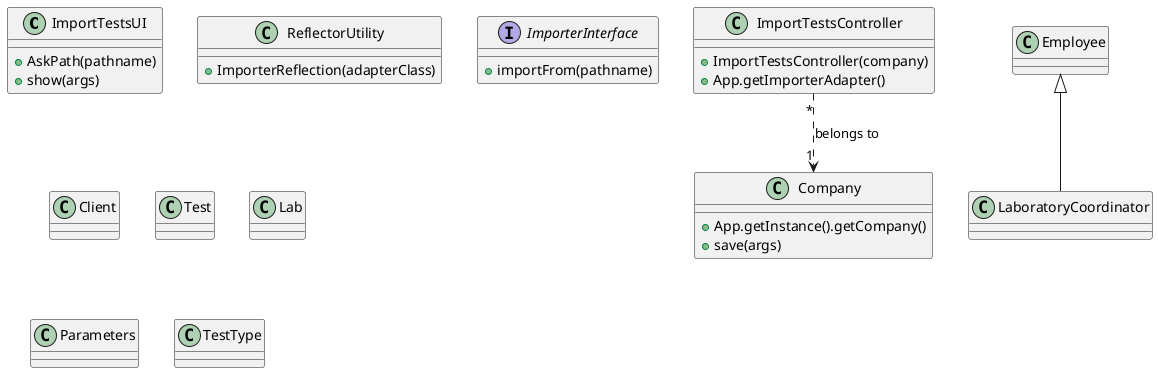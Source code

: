 @startuml

skinparam classAtributionIconSize 0


class ImportTestsUI {
  +AskPath(pathname)
  +show(args)
}

class ImportTestsController {
    +ImportTestsController(company)
    +App.getImporterAdapter()
}

class ReflectorUtility {
    +ImporterReflection(adapterClass)

  }

class Company {
    +App.getInstance().getCompany()
    +save(args)
}

class Employee {
}

class LaboratoryCoordinator {
}

interface ImporterInterface {
    +importFrom(pathname)
}

class Client {
  }

class Test {
  }

class Lab {
  }

class Parameters {
  }

class TestType{
  }

ImportTestsController "*" ..> "1" Company : belongs to
class LaboratoryCoordinator extends Employee

@enduml
